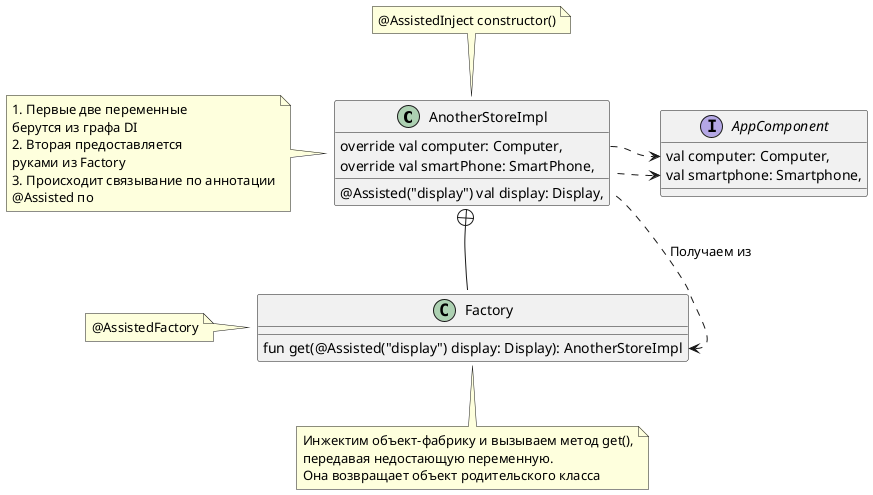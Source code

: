 @startuml
class AnotherStoreImpl{
    override val computer: Computer,
    override val smartPhone: SmartPhone,
    @Assisted("display") val display: Display,
}

class Factory {
    fun get(@Assisted("display") display: Display): AnotherStoreImpl
}

interface AppComponent{
    val computer: Computer,
    val smartphone: Smartphone,
}

AnotherStoreImpl +-- Factory
AnotherStoreImpl::computer .> AppComponent::computer
AnotherStoreImpl::smartphone .> AppComponent::smartphone
Factory::display <.. AnotherStoreImpl::display: Получаем из

note top of AnotherStoreImpl: @AssistedInject constructor()
note left of AnotherStoreImpl: 1. Первые две переменные\nберутся из графа DI\n2. Вторая предоставляется\nруками из Factory\n3. Происходит связывание по аннотации\n@Assisted по
note bottom of Factory: Инжектим объект-фабрику и вызываем метод get(),\nпередавая недостающую переменную.\nОна возвращает объект родительского класса
note left of Factory: @AssistedFactory
@enduml